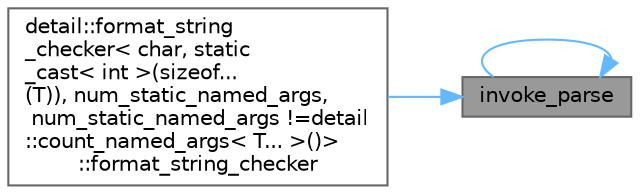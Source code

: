 digraph "invoke_parse"
{
 // LATEX_PDF_SIZE
  bgcolor="transparent";
  edge [fontname=Helvetica,fontsize=10,labelfontname=Helvetica,labelfontsize=10];
  node [fontname=Helvetica,fontsize=10,shape=box,height=0.2,width=0.4];
  rankdir="RL";
  Node1 [id="Node000001",label="invoke_parse",height=0.2,width=0.4,color="gray40", fillcolor="grey60", style="filled", fontcolor="black",tooltip=" "];
  Node1 -> Node2 [id="edge1_Node000001_Node000002",dir="back",color="steelblue1",style="solid",tooltip=" "];
  Node2 [id="Node000002",label="detail::format_string\l_checker\< char, static\l_cast\< int \>(sizeof...\l(T)), num_static_named_args,\l num_static_named_args !=detail\l::count_named_args\< T... \>()\>\l::format_string_checker",height=0.2,width=0.4,color="grey40", fillcolor="white", style="filled",URL="$classdetail_1_1format__string__checker.html#a1fb7d3a19c511fca6e49df7c47d417ca",tooltip=" "];
  Node1 -> Node1 [id="edge2_Node000001_Node000001",dir="back",color="steelblue1",style="solid",tooltip=" "];
}

